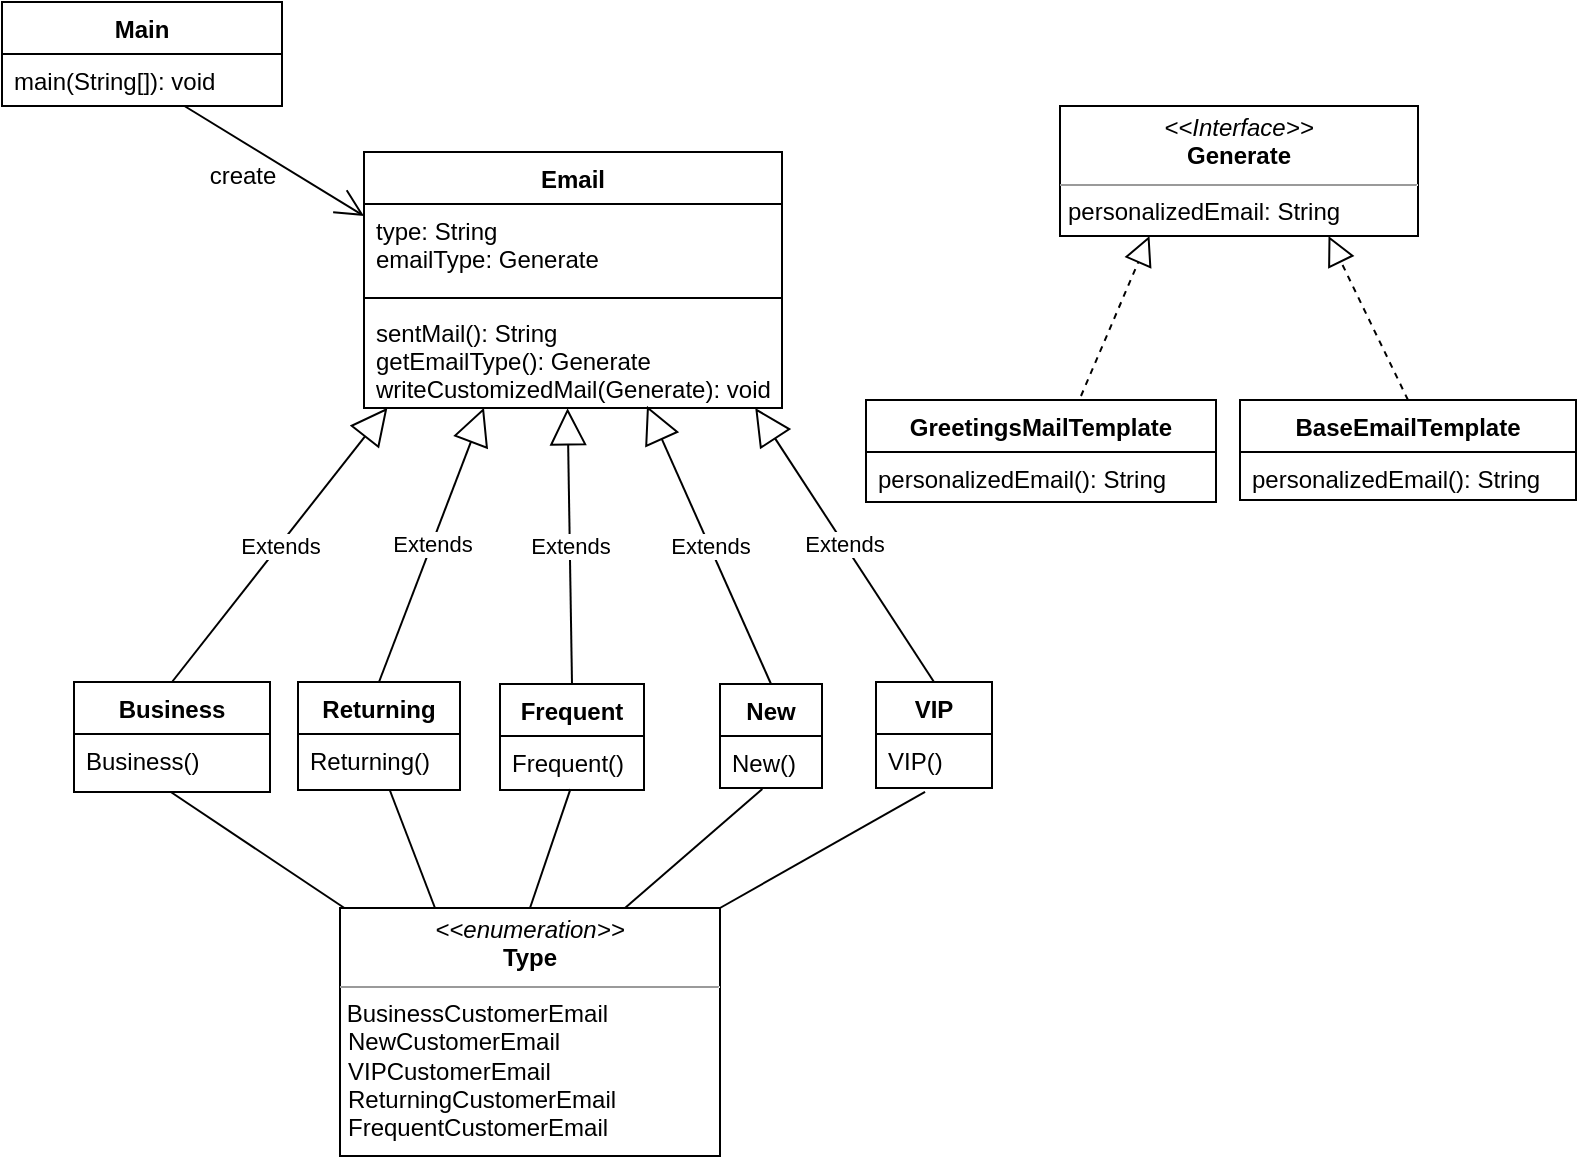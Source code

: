 <mxfile version="21.0.6" type="device"><diagram name="Page-1" id="PWACrrmtb8q8YubS9rqz"><mxGraphModel dx="1412" dy="742" grid="0" gridSize="10" guides="1" tooltips="1" connect="1" arrows="1" fold="1" page="1" pageScale="1" pageWidth="827" pageHeight="1169" math="0" shadow="0"><root><mxCell id="0"/><mxCell id="1" parent="0"/><mxCell id="uxqGsEjjaT8SDYTJnVhD-14" value="Email" style="swimlane;fontStyle=1;align=center;verticalAlign=top;childLayout=stackLayout;horizontal=1;startSize=26;horizontalStack=0;resizeParent=1;resizeParentMax=0;resizeLast=0;collapsible=1;marginBottom=0;" parent="1" vertex="1"><mxGeometry x="215" y="445" width="209" height="128" as="geometry"/></mxCell><mxCell id="uxqGsEjjaT8SDYTJnVhD-15" value="type: String&#10;emailType: Generate&#10;" style="text;strokeColor=none;fillColor=none;align=left;verticalAlign=top;spacingLeft=4;spacingRight=4;overflow=hidden;rotatable=0;points=[[0,0.5],[1,0.5]];portConstraint=eastwest;" parent="uxqGsEjjaT8SDYTJnVhD-14" vertex="1"><mxGeometry y="26" width="209" height="43" as="geometry"/></mxCell><mxCell id="uxqGsEjjaT8SDYTJnVhD-16" value="" style="line;strokeWidth=1;fillColor=none;align=left;verticalAlign=middle;spacingTop=-1;spacingLeft=3;spacingRight=3;rotatable=0;labelPosition=right;points=[];portConstraint=eastwest;strokeColor=inherit;" parent="uxqGsEjjaT8SDYTJnVhD-14" vertex="1"><mxGeometry y="69" width="209" height="8" as="geometry"/></mxCell><mxCell id="uxqGsEjjaT8SDYTJnVhD-17" value="sentMail(): String&#10;getEmailType(): Generate&#10;writeCustomizedMail(Generate): void" style="text;strokeColor=none;fillColor=none;align=left;verticalAlign=top;spacingLeft=4;spacingRight=4;overflow=hidden;rotatable=0;points=[[0,0.5],[1,0.5]];portConstraint=eastwest;" parent="uxqGsEjjaT8SDYTJnVhD-14" vertex="1"><mxGeometry y="77" width="209" height="51" as="geometry"/></mxCell><mxCell id="uxqGsEjjaT8SDYTJnVhD-19" value="Business" style="swimlane;fontStyle=1;align=center;verticalAlign=top;childLayout=stackLayout;horizontal=1;startSize=26;horizontalStack=0;resizeParent=1;resizeParentMax=0;resizeLast=0;collapsible=1;marginBottom=0;" parent="1" vertex="1"><mxGeometry x="70" y="710" width="98" height="55" as="geometry"/></mxCell><mxCell id="uxqGsEjjaT8SDYTJnVhD-22" value="Business()" style="text;strokeColor=none;fillColor=none;align=left;verticalAlign=top;spacingLeft=4;spacingRight=4;overflow=hidden;rotatable=0;points=[[0,0.5],[1,0.5]];portConstraint=eastwest;" parent="uxqGsEjjaT8SDYTJnVhD-19" vertex="1"><mxGeometry y="26" width="98" height="29" as="geometry"/></mxCell><mxCell id="uxqGsEjjaT8SDYTJnVhD-23" value="Returning" style="swimlane;fontStyle=1;align=center;verticalAlign=top;childLayout=stackLayout;horizontal=1;startSize=26;horizontalStack=0;resizeParent=1;resizeParentMax=0;resizeLast=0;collapsible=1;marginBottom=0;" parent="1" vertex="1"><mxGeometry x="182" y="710" width="81" height="54" as="geometry"/></mxCell><mxCell id="uxqGsEjjaT8SDYTJnVhD-26" value="Returning()" style="text;strokeColor=none;fillColor=none;align=left;verticalAlign=top;spacingLeft=4;spacingRight=4;overflow=hidden;rotatable=0;points=[[0,0.5],[1,0.5]];portConstraint=eastwest;" parent="uxqGsEjjaT8SDYTJnVhD-23" vertex="1"><mxGeometry y="26" width="81" height="28" as="geometry"/></mxCell><mxCell id="uxqGsEjjaT8SDYTJnVhD-27" value="Frequent" style="swimlane;fontStyle=1;align=center;verticalAlign=top;childLayout=stackLayout;horizontal=1;startSize=26;horizontalStack=0;resizeParent=1;resizeParentMax=0;resizeLast=0;collapsible=1;marginBottom=0;" parent="1" vertex="1"><mxGeometry x="283" y="711" width="72" height="53" as="geometry"/></mxCell><mxCell id="uxqGsEjjaT8SDYTJnVhD-30" value="Frequent()" style="text;strokeColor=none;fillColor=none;align=left;verticalAlign=top;spacingLeft=4;spacingRight=4;overflow=hidden;rotatable=0;points=[[0,0.5],[1,0.5]];portConstraint=eastwest;" parent="uxqGsEjjaT8SDYTJnVhD-27" vertex="1"><mxGeometry y="26" width="72" height="27" as="geometry"/></mxCell><mxCell id="uxqGsEjjaT8SDYTJnVhD-38" value="Extends" style="endArrow=block;endSize=16;endFill=0;html=1;rounded=0;exitX=0.5;exitY=0;exitDx=0;exitDy=0;entryX=0.487;entryY=1.002;entryDx=0;entryDy=0;entryPerimeter=0;" parent="1" source="uxqGsEjjaT8SDYTJnVhD-27" target="uxqGsEjjaT8SDYTJnVhD-17" edge="1"><mxGeometry width="160" relative="1" as="geometry"><mxPoint x="490" y="510" as="sourcePoint"/><mxPoint x="362" y="572" as="targetPoint"/></mxGeometry></mxCell><mxCell id="uxqGsEjjaT8SDYTJnVhD-39" value="Extends" style="endArrow=block;endSize=16;endFill=0;html=1;rounded=0;exitX=0.5;exitY=0;exitDx=0;exitDy=0;entryX=0.287;entryY=0.998;entryDx=0;entryDy=0;entryPerimeter=0;" parent="1" source="uxqGsEjjaT8SDYTJnVhD-23" target="uxqGsEjjaT8SDYTJnVhD-17" edge="1"><mxGeometry width="160" relative="1" as="geometry"><mxPoint x="500" y="520" as="sourcePoint"/><mxPoint x="330" y="470" as="targetPoint"/></mxGeometry></mxCell><mxCell id="uxqGsEjjaT8SDYTJnVhD-40" value="Extends" style="endArrow=block;endSize=16;endFill=0;html=1;rounded=0;exitX=0.5;exitY=0;exitDx=0;exitDy=0;entryX=0.056;entryY=0.998;entryDx=0;entryDy=0;entryPerimeter=0;" parent="1" source="uxqGsEjjaT8SDYTJnVhD-19" target="uxqGsEjjaT8SDYTJnVhD-17" edge="1"><mxGeometry width="160" relative="1" as="geometry"><mxPoint x="320" y="530" as="sourcePoint"/><mxPoint x="300" y="570" as="targetPoint"/></mxGeometry></mxCell><mxCell id="uxqGsEjjaT8SDYTJnVhD-41" value="Main" style="swimlane;fontStyle=1;align=center;verticalAlign=top;childLayout=stackLayout;horizontal=1;startSize=26;horizontalStack=0;resizeParent=1;resizeParentMax=0;resizeLast=0;collapsible=1;marginBottom=0;" parent="1" vertex="1"><mxGeometry x="34" y="370" width="140" height="52" as="geometry"/></mxCell><mxCell id="uxqGsEjjaT8SDYTJnVhD-44" value="main(String[]): void" style="text;strokeColor=none;fillColor=none;align=left;verticalAlign=top;spacingLeft=4;spacingRight=4;overflow=hidden;rotatable=0;points=[[0,0.5],[1,0.5]];portConstraint=eastwest;" parent="uxqGsEjjaT8SDYTJnVhD-41" vertex="1"><mxGeometry y="26" width="140" height="26" as="geometry"/></mxCell><mxCell id="uxqGsEjjaT8SDYTJnVhD-47" value="" style="endArrow=open;endFill=1;endSize=12;html=1;rounded=0;entryX=0;entryY=0.25;entryDx=0;entryDy=0;" parent="1" source="uxqGsEjjaT8SDYTJnVhD-44" target="uxqGsEjjaT8SDYTJnVhD-14" edge="1"><mxGeometry width="160" relative="1" as="geometry"><mxPoint x="50" y="360" as="sourcePoint"/><mxPoint x="210" y="360" as="targetPoint"/></mxGeometry></mxCell><mxCell id="uxqGsEjjaT8SDYTJnVhD-48" value="create" style="text;html=1;align=center;verticalAlign=middle;resizable=0;points=[];autosize=1;strokeColor=none;fillColor=none;" parent="1" vertex="1"><mxGeometry x="124" y="442" width="60" height="30" as="geometry"/></mxCell><mxCell id="G5MwYakDlU2if-fJ_oml-1" value="VIP" style="swimlane;fontStyle=1;align=center;verticalAlign=top;childLayout=stackLayout;horizontal=1;startSize=26;horizontalStack=0;resizeParent=1;resizeParentMax=0;resizeLast=0;collapsible=1;marginBottom=0;" parent="1" vertex="1"><mxGeometry x="471" y="710" width="58" height="53" as="geometry"/></mxCell><mxCell id="G5MwYakDlU2if-fJ_oml-2" value="VIP()" style="text;strokeColor=none;fillColor=none;align=left;verticalAlign=top;spacingLeft=4;spacingRight=4;overflow=hidden;rotatable=0;points=[[0,0.5],[1,0.5]];portConstraint=eastwest;" parent="G5MwYakDlU2if-fJ_oml-1" vertex="1"><mxGeometry y="26" width="58" height="27" as="geometry"/></mxCell><mxCell id="G5MwYakDlU2if-fJ_oml-3" value="New" style="swimlane;fontStyle=1;align=center;verticalAlign=top;childLayout=stackLayout;horizontal=1;startSize=26;horizontalStack=0;resizeParent=1;resizeParentMax=0;resizeLast=0;collapsible=1;marginBottom=0;" parent="1" vertex="1"><mxGeometry x="393" y="711" width="51" height="52" as="geometry"/></mxCell><mxCell id="G5MwYakDlU2if-fJ_oml-4" value="New()" style="text;strokeColor=none;fillColor=none;align=left;verticalAlign=top;spacingLeft=4;spacingRight=4;overflow=hidden;rotatable=0;points=[[0,0.5],[1,0.5]];portConstraint=eastwest;" parent="G5MwYakDlU2if-fJ_oml-3" vertex="1"><mxGeometry y="26" width="51" height="26" as="geometry"/></mxCell><mxCell id="G5MwYakDlU2if-fJ_oml-5" value="Extends" style="endArrow=block;endSize=16;endFill=0;html=1;rounded=0;exitX=0.5;exitY=0;exitDx=0;exitDy=0;entryX=0.677;entryY=0.979;entryDx=0;entryDy=0;entryPerimeter=0;" parent="1" source="G5MwYakDlU2if-fJ_oml-3" target="uxqGsEjjaT8SDYTJnVhD-17" edge="1"><mxGeometry width="160" relative="1" as="geometry"><mxPoint x="379" y="700" as="sourcePoint"/><mxPoint x="407" y="571" as="targetPoint"/></mxGeometry></mxCell><mxCell id="G5MwYakDlU2if-fJ_oml-6" value="Extends" style="endArrow=block;endSize=16;endFill=0;html=1;rounded=0;exitX=0.5;exitY=0;exitDx=0;exitDy=0;entryX=0.936;entryY=1;entryDx=0;entryDy=0;entryPerimeter=0;" parent="1" source="G5MwYakDlU2if-fJ_oml-1" target="uxqGsEjjaT8SDYTJnVhD-17" edge="1"><mxGeometry width="160" relative="1" as="geometry"><mxPoint x="560" y="656" as="sourcePoint"/><mxPoint x="638" y="521" as="targetPoint"/></mxGeometry></mxCell><mxCell id="G5MwYakDlU2if-fJ_oml-9" value="BaseEmailTemplate" style="swimlane;fontStyle=1;align=center;verticalAlign=top;childLayout=stackLayout;horizontal=1;startSize=26;horizontalStack=0;resizeParent=1;resizeParentMax=0;resizeLast=0;collapsible=1;marginBottom=0;" parent="1" vertex="1"><mxGeometry x="653" y="569" width="168" height="50" as="geometry"/></mxCell><mxCell id="G5MwYakDlU2if-fJ_oml-10" value="personalizedEmail(): String" style="text;strokeColor=none;fillColor=none;align=left;verticalAlign=top;spacingLeft=4;spacingRight=4;overflow=hidden;rotatable=0;points=[[0,0.5],[1,0.5]];portConstraint=eastwest;" parent="G5MwYakDlU2if-fJ_oml-9" vertex="1"><mxGeometry y="26" width="168" height="24" as="geometry"/></mxCell><mxCell id="G5MwYakDlU2if-fJ_oml-11" value="GreetingsMailTemplate" style="swimlane;fontStyle=1;align=center;verticalAlign=top;childLayout=stackLayout;horizontal=1;startSize=26;horizontalStack=0;resizeParent=1;resizeParentMax=0;resizeLast=0;collapsible=1;marginBottom=0;" parent="1" vertex="1"><mxGeometry x="466" y="569" width="175" height="51" as="geometry"/></mxCell><mxCell id="G5MwYakDlU2if-fJ_oml-12" value="personalizedEmail(): String" style="text;strokeColor=none;fillColor=none;align=left;verticalAlign=top;spacingLeft=4;spacingRight=4;overflow=hidden;rotatable=0;points=[[0,0.5],[1,0.5]];portConstraint=eastwest;" parent="G5MwYakDlU2if-fJ_oml-11" vertex="1"><mxGeometry y="26" width="175" height="25" as="geometry"/></mxCell><mxCell id="G5MwYakDlU2if-fJ_oml-13" value="" style="endArrow=block;dashed=1;endFill=0;endSize=12;html=1;rounded=0;exitX=0.5;exitY=0;exitDx=0;exitDy=0;entryX=0.75;entryY=1;entryDx=0;entryDy=0;" parent="1" source="G5MwYakDlU2if-fJ_oml-9" target="G5MwYakDlU2if-fJ_oml-17" edge="1"><mxGeometry width="160" relative="1" as="geometry"><mxPoint x="688" y="760" as="sourcePoint"/><mxPoint x="672" y="437" as="targetPoint"/></mxGeometry></mxCell><mxCell id="G5MwYakDlU2if-fJ_oml-15" value="" style="endArrow=block;dashed=1;endFill=0;endSize=12;html=1;rounded=0;entryX=0.25;entryY=1;entryDx=0;entryDy=0;exitX=0.5;exitY=0;exitDx=0;exitDy=0;" parent="1" target="G5MwYakDlU2if-fJ_oml-17" edge="1"><mxGeometry width="160" relative="1" as="geometry"><mxPoint x="573.5" y="567" as="sourcePoint"/><mxPoint x="616.5" y="437" as="targetPoint"/></mxGeometry></mxCell><mxCell id="G5MwYakDlU2if-fJ_oml-17" value="&lt;p style=&quot;margin:0px;margin-top:4px;text-align:center;&quot;&gt;&lt;i&gt;&amp;lt;&amp;lt;Interface&amp;gt;&amp;gt;&lt;/i&gt;&lt;br&gt;&lt;b&gt;Generate&lt;/b&gt;&lt;br&gt;&lt;/p&gt;&lt;hr size=&quot;1&quot;&gt;&lt;p style=&quot;margin:0px;margin-left:4px;&quot;&gt;personalizedEmail:&amp;nbsp;String&lt;/p&gt;&lt;p style=&quot;margin:0px;margin-left:4px;&quot;&gt;&lt;br&gt;&lt;/p&gt;" style="verticalAlign=top;align=left;overflow=fill;fontSize=12;fontFamily=Helvetica;html=1;" parent="1" vertex="1"><mxGeometry x="563" y="422" width="179" height="65" as="geometry"/></mxCell><mxCell id="_EwMsh0G8LX-LcQ3SDSE-1" value="&lt;p style=&quot;margin:0px;margin-top:4px;text-align:center;&quot;&gt;&lt;i&gt;&amp;lt;&amp;lt;enumeration&amp;gt;&amp;gt;&lt;/i&gt;&lt;br&gt;&lt;b&gt;Type&lt;/b&gt;&lt;/p&gt;&lt;hr size=&quot;1&quot;&gt;&amp;nbsp;BusinessCustomerEmail&lt;p style=&quot;margin:0px;margin-left:4px;&quot;&gt;NewCustomerEmail&lt;br&gt;&lt;/p&gt;&lt;p style=&quot;margin:0px;margin-left:4px;&quot;&gt;VIPCustomerEmail&lt;br&gt;&lt;/p&gt;&lt;p style=&quot;margin:0px;margin-left:4px;&quot;&gt;ReturningCustomerEmail&lt;br&gt;&lt;/p&gt;&lt;p style=&quot;margin:0px;margin-left:4px;&quot;&gt;FrequentCustomerEmail&lt;br&gt;&lt;/p&gt;" style="verticalAlign=top;align=left;overflow=fill;fontSize=12;fontFamily=Helvetica;html=1;whiteSpace=wrap;" vertex="1" parent="1"><mxGeometry x="203" y="823" width="190" height="124" as="geometry"/></mxCell><mxCell id="_EwMsh0G8LX-LcQ3SDSE-4" value="" style="endArrow=none;html=1;rounded=0;entryX=0.492;entryY=0.996;entryDx=0;entryDy=0;entryPerimeter=0;" edge="1" parent="1" source="_EwMsh0G8LX-LcQ3SDSE-1" target="uxqGsEjjaT8SDYTJnVhD-22"><mxGeometry relative="1" as="geometry"><mxPoint x="402" y="909" as="sourcePoint"/><mxPoint x="562" y="909" as="targetPoint"/></mxGeometry></mxCell><mxCell id="_EwMsh0G8LX-LcQ3SDSE-5" value="" style="endArrow=none;html=1;rounded=0;exitX=0.25;exitY=0;exitDx=0;exitDy=0;" edge="1" parent="1" source="_EwMsh0G8LX-LcQ3SDSE-1" target="uxqGsEjjaT8SDYTJnVhD-26"><mxGeometry relative="1" as="geometry"><mxPoint x="211" y="834" as="sourcePoint"/><mxPoint x="281" y="794" as="targetPoint"/></mxGeometry></mxCell><mxCell id="_EwMsh0G8LX-LcQ3SDSE-6" value="" style="endArrow=none;html=1;rounded=0;exitX=0.5;exitY=0;exitDx=0;exitDy=0;entryX=0.489;entryY=0.983;entryDx=0;entryDy=0;entryPerimeter=0;" edge="1" parent="1" source="_EwMsh0G8LX-LcQ3SDSE-1" target="uxqGsEjjaT8SDYTJnVhD-30"><mxGeometry relative="1" as="geometry"><mxPoint x="251" y="834" as="sourcePoint"/><mxPoint x="236" y="774" as="targetPoint"/></mxGeometry></mxCell><mxCell id="_EwMsh0G8LX-LcQ3SDSE-7" value="" style="endArrow=none;html=1;rounded=0;entryX=0.415;entryY=1.021;entryDx=0;entryDy=0;entryPerimeter=0;exitX=0.75;exitY=0;exitDx=0;exitDy=0;" edge="1" parent="1" source="_EwMsh0G8LX-LcQ3SDSE-1" target="G5MwYakDlU2if-fJ_oml-4"><mxGeometry relative="1" as="geometry"><mxPoint x="497" y="841" as="sourcePoint"/><mxPoint x="328" y="774" as="targetPoint"/></mxGeometry></mxCell><mxCell id="_EwMsh0G8LX-LcQ3SDSE-8" value="" style="endArrow=none;html=1;rounded=0;entryX=0.423;entryY=1.07;entryDx=0;entryDy=0;entryPerimeter=0;exitX=1;exitY=0;exitDx=0;exitDy=0;" edge="1" parent="1" source="_EwMsh0G8LX-LcQ3SDSE-1" target="G5MwYakDlU2if-fJ_oml-2"><mxGeometry relative="1" as="geometry"><mxPoint x="418" y="822" as="sourcePoint"/><mxPoint x="338" y="784" as="targetPoint"/></mxGeometry></mxCell></root></mxGraphModel></diagram></mxfile>